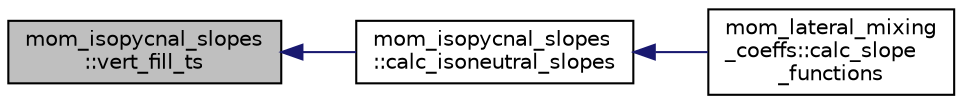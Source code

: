 digraph "mom_isopycnal_slopes::vert_fill_ts"
{
 // INTERACTIVE_SVG=YES
  edge [fontname="Helvetica",fontsize="10",labelfontname="Helvetica",labelfontsize="10"];
  node [fontname="Helvetica",fontsize="10",shape=record];
  rankdir="LR";
  Node8 [label="mom_isopycnal_slopes\l::vert_fill_ts",height=0.2,width=0.4,color="black", fillcolor="grey75", style="filled", fontcolor="black"];
  Node8 -> Node9 [dir="back",color="midnightblue",fontsize="10",style="solid",fontname="Helvetica"];
  Node9 [label="mom_isopycnal_slopes\l::calc_isoneutral_slopes",height=0.2,width=0.4,color="black", fillcolor="white", style="filled",URL="$namespacemom__isopycnal__slopes.html#ad8b145434d470eceaf9a151a65a74dd5"];
  Node9 -> Node10 [dir="back",color="midnightblue",fontsize="10",style="solid",fontname="Helvetica"];
  Node10 [label="mom_lateral_mixing\l_coeffs::calc_slope\l_functions",height=0.2,width=0.4,color="black", fillcolor="white", style="filled",URL="$namespacemom__lateral__mixing__coeffs.html#a8abf768b636e96aafa9544287624523e",tooltip="Calculates and stores functions of isopycnal slopes, e.g. Sx, Sy, S*N, mostly used in the Visbeck et ..."];
}
